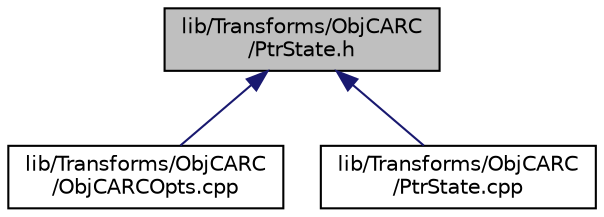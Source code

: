digraph "lib/Transforms/ObjCARC/PtrState.h"
{
 // LATEX_PDF_SIZE
  bgcolor="transparent";
  edge [fontname="Helvetica",fontsize="10",labelfontname="Helvetica",labelfontsize="10"];
  node [fontname="Helvetica",fontsize="10",shape="box"];
  Node1 [label="lib/Transforms/ObjCARC\l/PtrState.h",height=0.2,width=0.4,color="black", fillcolor="grey75", style="filled", fontcolor="black",tooltip=" "];
  Node1 -> Node2 [dir="back",color="midnightblue",fontsize="10",style="solid",fontname="Helvetica"];
  Node2 [label="lib/Transforms/ObjCARC\l/ObjCARCOpts.cpp",height=0.2,width=0.4,color="black",URL="$ObjCARCOpts_8cpp.html",tooltip="This file defines ObjC ARC optimizations."];
  Node1 -> Node3 [dir="back",color="midnightblue",fontsize="10",style="solid",fontname="Helvetica"];
  Node3 [label="lib/Transforms/ObjCARC\l/PtrState.cpp",height=0.2,width=0.4,color="black",URL="$PtrState_8cpp.html",tooltip=" "];
}
